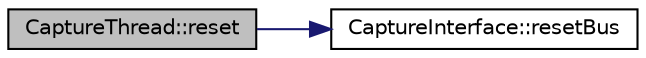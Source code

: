 digraph "CaptureThread::reset"
{
 // INTERACTIVE_SVG=YES
  edge [fontname="Helvetica",fontsize="10",labelfontname="Helvetica",labelfontsize="10"];
  node [fontname="Helvetica",fontsize="10",shape=record];
  rankdir="LR";
  Node1 [label="CaptureThread::reset",height=0.2,width=0.4,color="black", fillcolor="grey75", style="filled", fontcolor="black"];
  Node1 -> Node2 [color="midnightblue",fontsize="10",style="solid",fontname="Helvetica"];
  Node2 [label="CaptureInterface::resetBus",height=0.2,width=0.4,color="black", fillcolor="white", style="filled",URL="$d2/d7b/class_capture_interface.html#a7051cabe730a7aca10fd55442429850b"];
}
